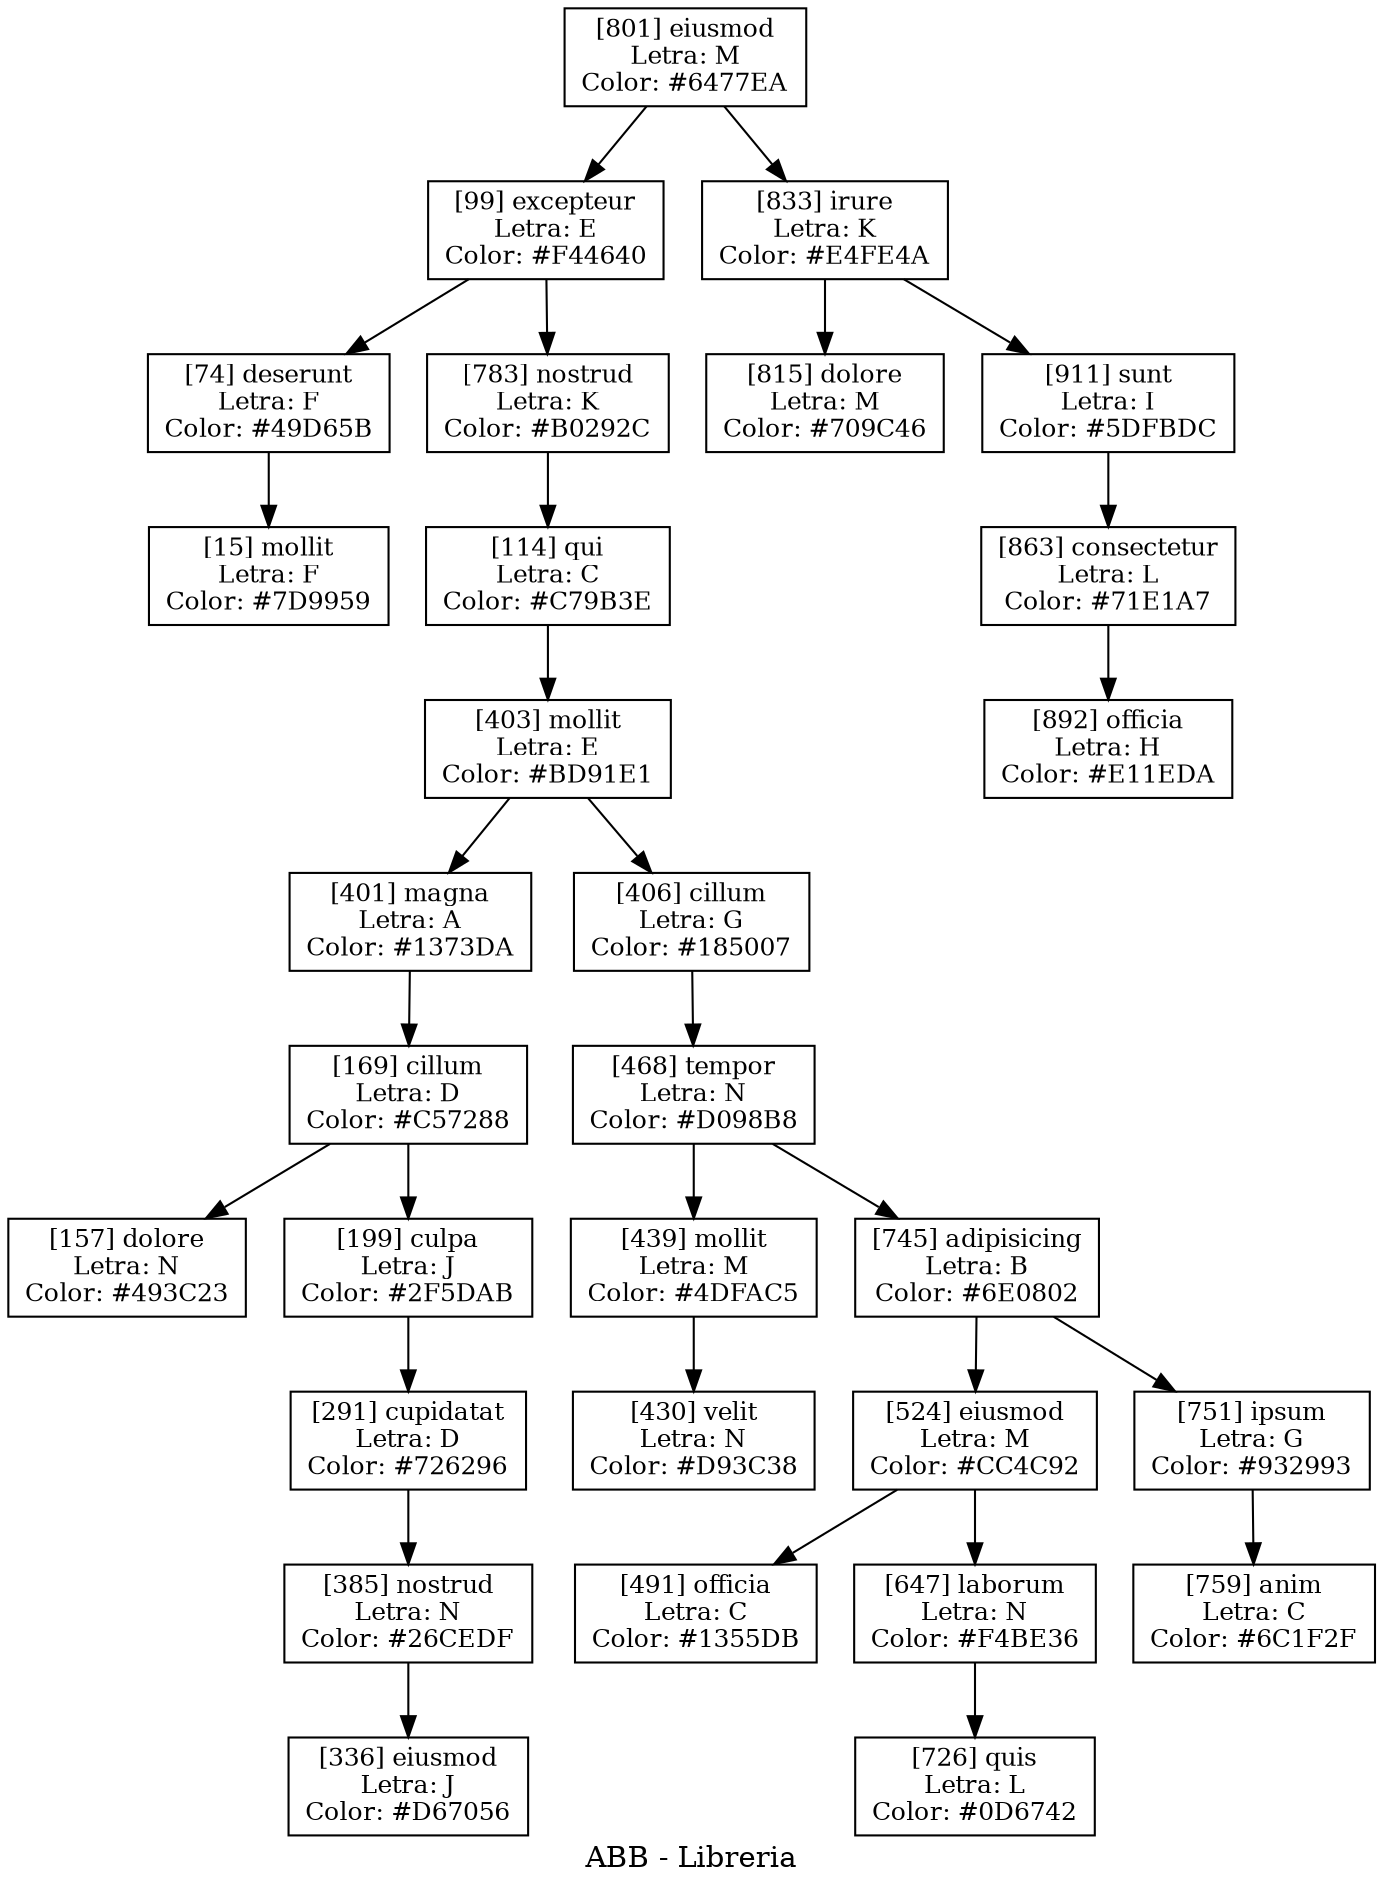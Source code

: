 digraph G{
ratio = "auto";
label = "ABB - Libreria";
node [fontsize = 12, shape = box];
"n15" [ label = "[15] mollit
Letra: F
Color: #7D9959" ];
"n74" [ label = "[74] deserunt
Letra: F
Color: #49D65B" ];
"n74" -> "n15";
"n99" [ label = "[99] excepteur
Letra: E
Color: #F44640" ];
"n99" -> "n74";
"n99" -> "n783";
"n114" [ label = "[114] qui
Letra: C
Color: #C79B3E" ];
"n114" -> "n403";
"n157" [ label = "[157] dolore
Letra: N
Color: #493C23" ];
"n169" [ label = "[169] cillum
Letra: D
Color: #C57288" ];
"n169" -> "n157";
"n169" -> "n199";
"n199" [ label = "[199] culpa
Letra: J
Color: #2F5DAB" ];
"n199" -> "n291";
"n291" [ label = "[291] cupidatat
Letra: D
Color: #726296" ];
"n291" -> "n385";
"n336" [ label = "[336] eiusmod
Letra: J
Color: #D67056" ];
"n385" [ label = "[385] nostrud
Letra: N
Color: #26CEDF" ];
"n385" -> "n336";
"n401" [ label = "[401] magna
Letra: A
Color: #1373DA" ];
"n401" -> "n169";
"n403" [ label = "[403] mollit
Letra: E
Color: #BD91E1" ];
"n403" -> "n401";
"n403" -> "n406";
"n406" [ label = "[406] cillum
Letra: G
Color: #185007" ];
"n406" -> "n468";
"n430" [ label = "[430] velit
Letra: N
Color: #D93C38" ];
"n439" [ label = "[439] mollit
Letra: M
Color: #4DFAC5" ];
"n439" -> "n430";
"n468" [ label = "[468] tempor
Letra: N
Color: #D098B8" ];
"n468" -> "n439";
"n468" -> "n745";
"n491" [ label = "[491] officia
Letra: C
Color: #1355DB" ];
"n524" [ label = "[524] eiusmod
Letra: M
Color: #CC4C92" ];
"n524" -> "n491";
"n524" -> "n647";
"n647" [ label = "[647] laborum
Letra: N
Color: #F4BE36" ];
"n647" -> "n726";
"n726" [ label = "[726] quis
Letra: L
Color: #0D6742" ];
"n745" [ label = "[745] adipisicing
Letra: B
Color: #6E0802" ];
"n745" -> "n524";
"n745" -> "n751";
"n751" [ label = "[751] ipsum
Letra: G
Color: #932993" ];
"n751" -> "n759";
"n759" [ label = "[759] anim
Letra: C
Color: #6C1F2F" ];
"n783" [ label = "[783] nostrud
Letra: K
Color: #B0292C" ];
"n783" -> "n114";
"n801" [ label = "[801] eiusmod
Letra: M
Color: #6477EA" ];
"n801" -> "n99";
"n801" -> "n833";
"n815" [ label = "[815] dolore
Letra: M
Color: #709C46" ];
"n833" [ label = "[833] irure
Letra: K
Color: #E4FE4A" ];
"n833" -> "n815";
"n833" -> "n911";
"n863" [ label = "[863] consectetur
Letra: L
Color: #71E1A7" ];
"n863" -> "n892";
"n892" [ label = "[892] officia
Letra: H
Color: #E11EDA" ];
"n911" [ label = "[911] sunt
Letra: I
Color: #5DFBDC" ];
"n911" -> "n863";
}
